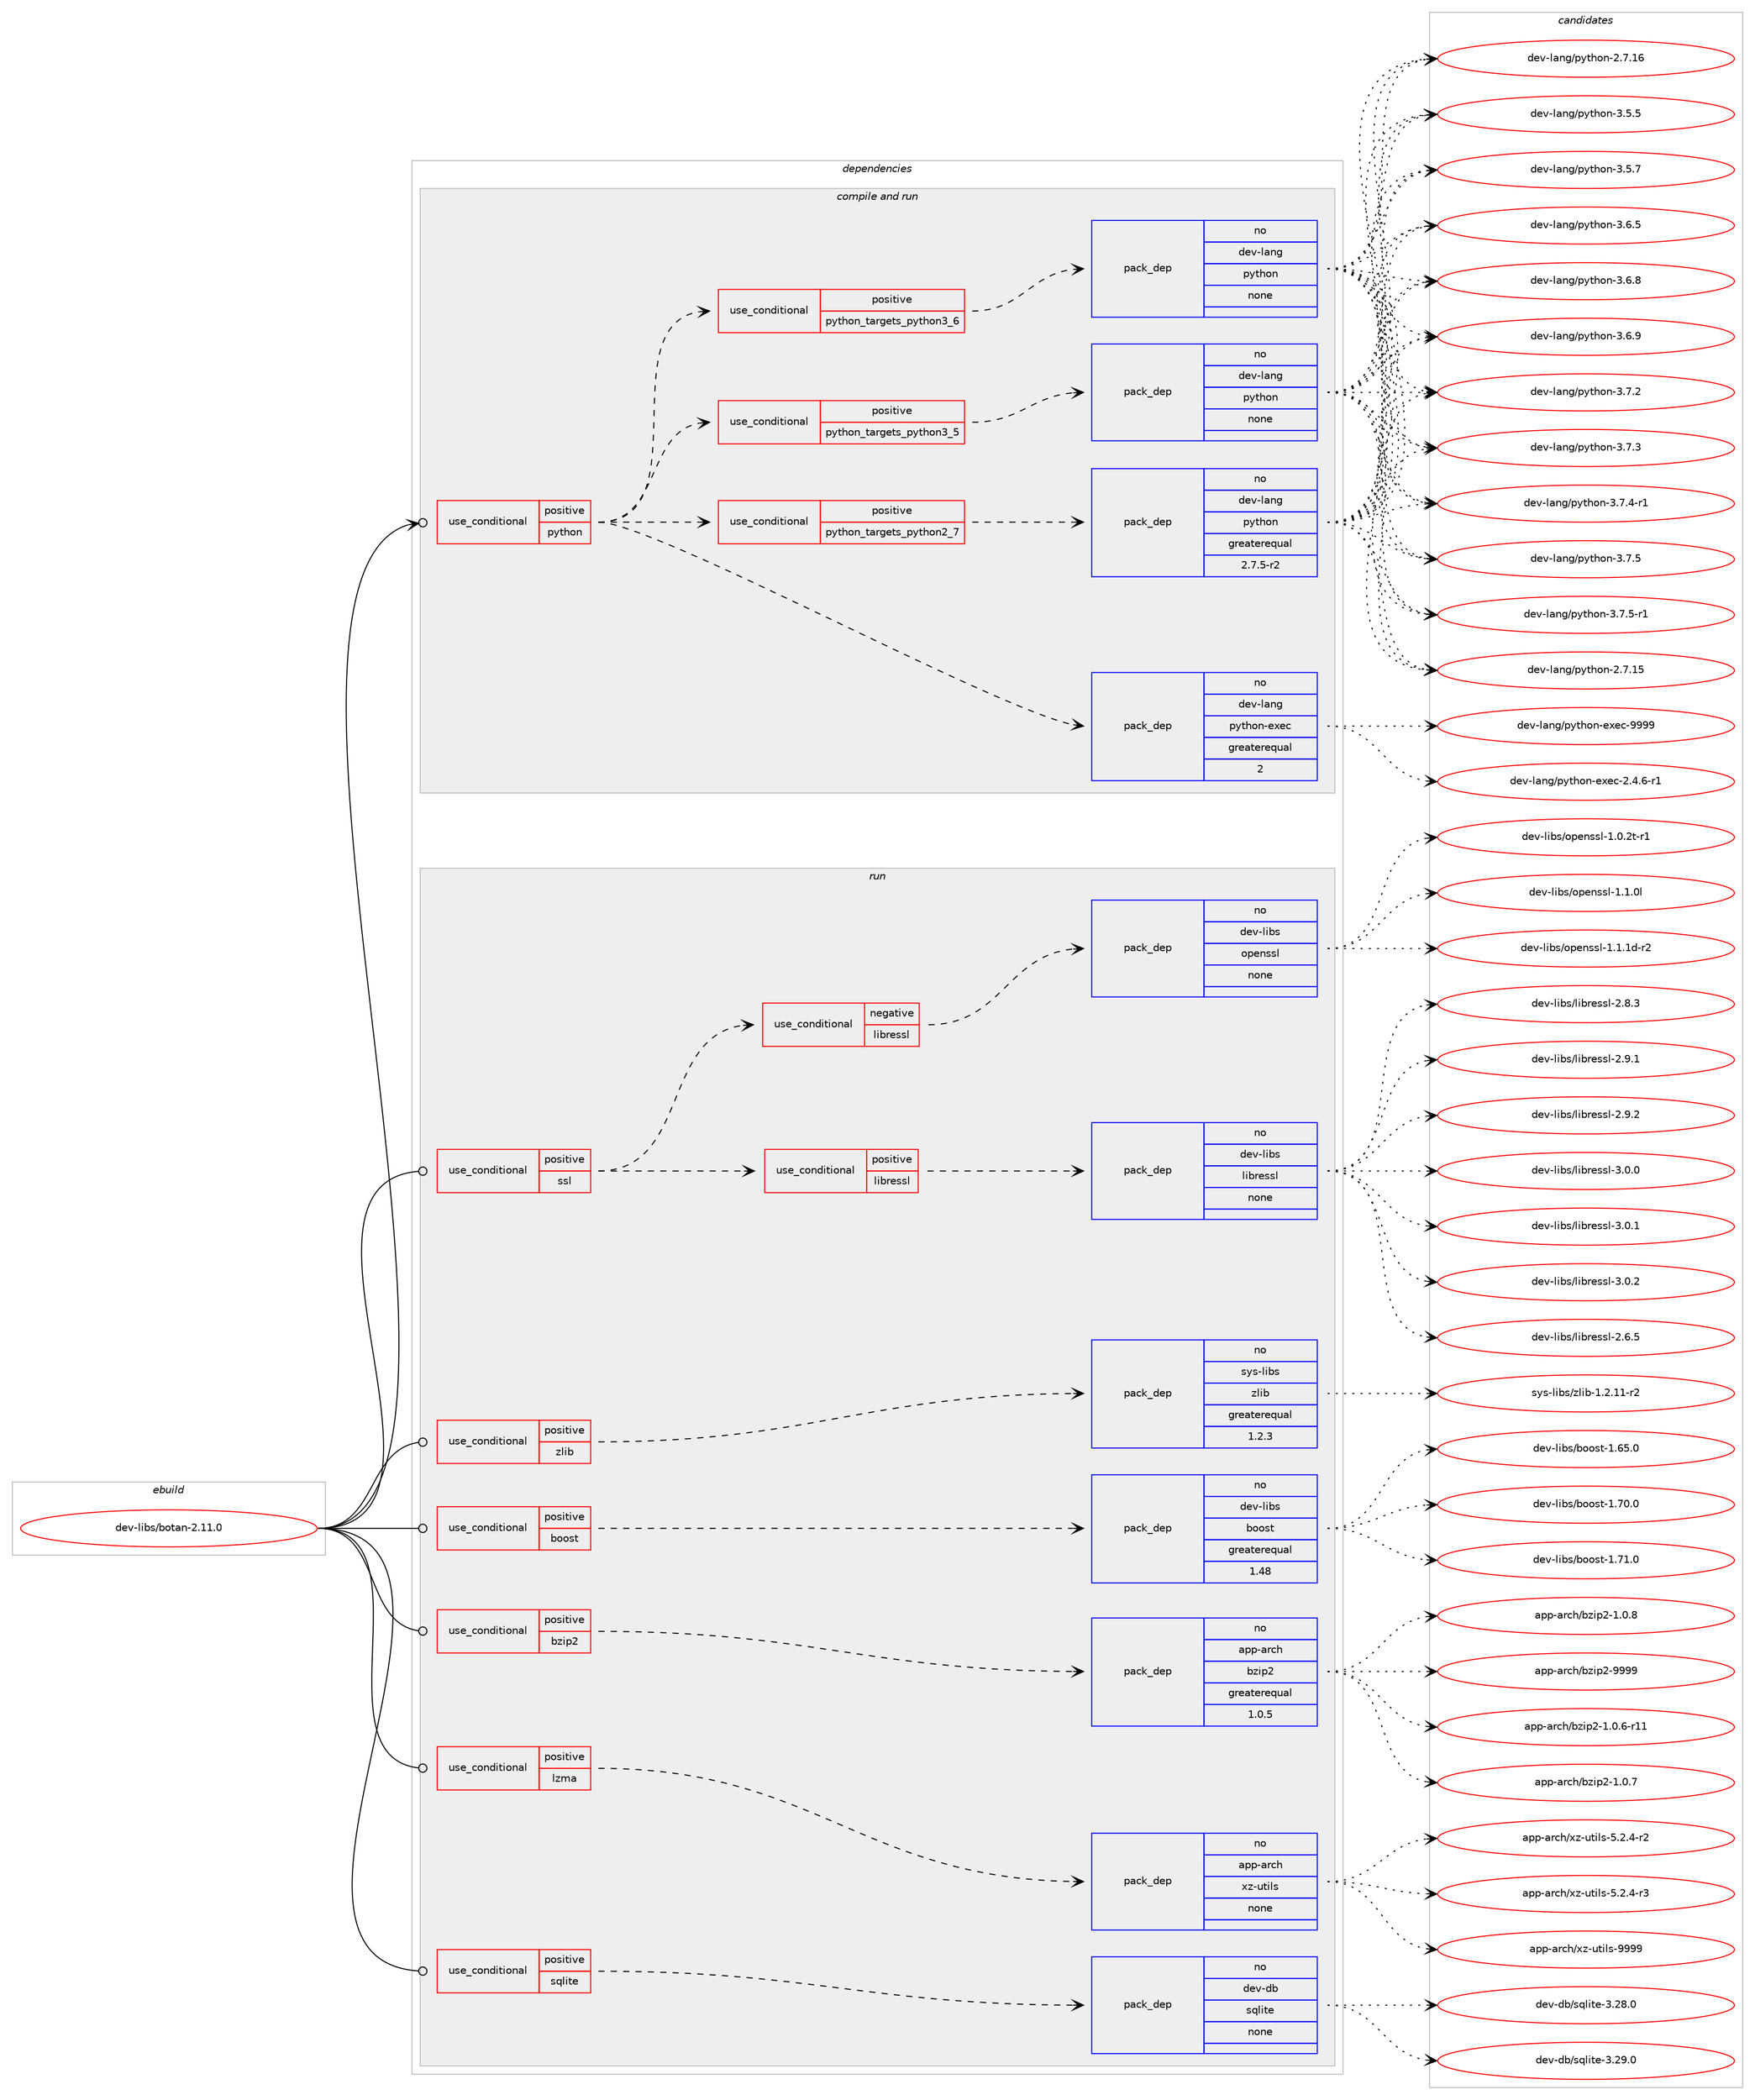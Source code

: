 digraph prolog {

# *************
# Graph options
# *************

newrank=true;
concentrate=true;
compound=true;
graph [rankdir=LR,fontname=Helvetica,fontsize=10,ranksep=1.5];#, ranksep=2.5, nodesep=0.2];
edge  [arrowhead=vee];
node  [fontname=Helvetica,fontsize=10];

# **********
# The ebuild
# **********

subgraph cluster_leftcol {
color=gray;
rank=same;
label=<<i>ebuild</i>>;
id [label="dev-libs/botan-2.11.0", color=red, width=4, href="../dev-libs/botan-2.11.0.svg"];
}

# ****************
# The dependencies
# ****************

subgraph cluster_midcol {
color=gray;
label=<<i>dependencies</i>>;
subgraph cluster_compile {
fillcolor="#eeeeee";
style=filled;
label=<<i>compile</i>>;
}
subgraph cluster_compileandrun {
fillcolor="#eeeeee";
style=filled;
label=<<i>compile and run</i>>;
subgraph cond131157 {
dependency562913 [label=<<TABLE BORDER="0" CELLBORDER="1" CELLSPACING="0" CELLPADDING="4"><TR><TD ROWSPAN="3" CELLPADDING="10">use_conditional</TD></TR><TR><TD>positive</TD></TR><TR><TD>python</TD></TR></TABLE>>, shape=none, color=red];
subgraph cond131158 {
dependency562914 [label=<<TABLE BORDER="0" CELLBORDER="1" CELLSPACING="0" CELLPADDING="4"><TR><TD ROWSPAN="3" CELLPADDING="10">use_conditional</TD></TR><TR><TD>positive</TD></TR><TR><TD>python_targets_python2_7</TD></TR></TABLE>>, shape=none, color=red];
subgraph pack420391 {
dependency562915 [label=<<TABLE BORDER="0" CELLBORDER="1" CELLSPACING="0" CELLPADDING="4" WIDTH="220"><TR><TD ROWSPAN="6" CELLPADDING="30">pack_dep</TD></TR><TR><TD WIDTH="110">no</TD></TR><TR><TD>dev-lang</TD></TR><TR><TD>python</TD></TR><TR><TD>greaterequal</TD></TR><TR><TD>2.7.5-r2</TD></TR></TABLE>>, shape=none, color=blue];
}
dependency562914:e -> dependency562915:w [weight=20,style="dashed",arrowhead="vee"];
}
dependency562913:e -> dependency562914:w [weight=20,style="dashed",arrowhead="vee"];
subgraph cond131159 {
dependency562916 [label=<<TABLE BORDER="0" CELLBORDER="1" CELLSPACING="0" CELLPADDING="4"><TR><TD ROWSPAN="3" CELLPADDING="10">use_conditional</TD></TR><TR><TD>positive</TD></TR><TR><TD>python_targets_python3_5</TD></TR></TABLE>>, shape=none, color=red];
subgraph pack420392 {
dependency562917 [label=<<TABLE BORDER="0" CELLBORDER="1" CELLSPACING="0" CELLPADDING="4" WIDTH="220"><TR><TD ROWSPAN="6" CELLPADDING="30">pack_dep</TD></TR><TR><TD WIDTH="110">no</TD></TR><TR><TD>dev-lang</TD></TR><TR><TD>python</TD></TR><TR><TD>none</TD></TR><TR><TD></TD></TR></TABLE>>, shape=none, color=blue];
}
dependency562916:e -> dependency562917:w [weight=20,style="dashed",arrowhead="vee"];
}
dependency562913:e -> dependency562916:w [weight=20,style="dashed",arrowhead="vee"];
subgraph cond131160 {
dependency562918 [label=<<TABLE BORDER="0" CELLBORDER="1" CELLSPACING="0" CELLPADDING="4"><TR><TD ROWSPAN="3" CELLPADDING="10">use_conditional</TD></TR><TR><TD>positive</TD></TR><TR><TD>python_targets_python3_6</TD></TR></TABLE>>, shape=none, color=red];
subgraph pack420393 {
dependency562919 [label=<<TABLE BORDER="0" CELLBORDER="1" CELLSPACING="0" CELLPADDING="4" WIDTH="220"><TR><TD ROWSPAN="6" CELLPADDING="30">pack_dep</TD></TR><TR><TD WIDTH="110">no</TD></TR><TR><TD>dev-lang</TD></TR><TR><TD>python</TD></TR><TR><TD>none</TD></TR><TR><TD></TD></TR></TABLE>>, shape=none, color=blue];
}
dependency562918:e -> dependency562919:w [weight=20,style="dashed",arrowhead="vee"];
}
dependency562913:e -> dependency562918:w [weight=20,style="dashed",arrowhead="vee"];
subgraph pack420394 {
dependency562920 [label=<<TABLE BORDER="0" CELLBORDER="1" CELLSPACING="0" CELLPADDING="4" WIDTH="220"><TR><TD ROWSPAN="6" CELLPADDING="30">pack_dep</TD></TR><TR><TD WIDTH="110">no</TD></TR><TR><TD>dev-lang</TD></TR><TR><TD>python-exec</TD></TR><TR><TD>greaterequal</TD></TR><TR><TD>2</TD></TR></TABLE>>, shape=none, color=blue];
}
dependency562913:e -> dependency562920:w [weight=20,style="dashed",arrowhead="vee"];
}
id:e -> dependency562913:w [weight=20,style="solid",arrowhead="odotvee"];
}
subgraph cluster_run {
fillcolor="#eeeeee";
style=filled;
label=<<i>run</i>>;
subgraph cond131161 {
dependency562921 [label=<<TABLE BORDER="0" CELLBORDER="1" CELLSPACING="0" CELLPADDING="4"><TR><TD ROWSPAN="3" CELLPADDING="10">use_conditional</TD></TR><TR><TD>positive</TD></TR><TR><TD>boost</TD></TR></TABLE>>, shape=none, color=red];
subgraph pack420395 {
dependency562922 [label=<<TABLE BORDER="0" CELLBORDER="1" CELLSPACING="0" CELLPADDING="4" WIDTH="220"><TR><TD ROWSPAN="6" CELLPADDING="30">pack_dep</TD></TR><TR><TD WIDTH="110">no</TD></TR><TR><TD>dev-libs</TD></TR><TR><TD>boost</TD></TR><TR><TD>greaterequal</TD></TR><TR><TD>1.48</TD></TR></TABLE>>, shape=none, color=blue];
}
dependency562921:e -> dependency562922:w [weight=20,style="dashed",arrowhead="vee"];
}
id:e -> dependency562921:w [weight=20,style="solid",arrowhead="odot"];
subgraph cond131162 {
dependency562923 [label=<<TABLE BORDER="0" CELLBORDER="1" CELLSPACING="0" CELLPADDING="4"><TR><TD ROWSPAN="3" CELLPADDING="10">use_conditional</TD></TR><TR><TD>positive</TD></TR><TR><TD>bzip2</TD></TR></TABLE>>, shape=none, color=red];
subgraph pack420396 {
dependency562924 [label=<<TABLE BORDER="0" CELLBORDER="1" CELLSPACING="0" CELLPADDING="4" WIDTH="220"><TR><TD ROWSPAN="6" CELLPADDING="30">pack_dep</TD></TR><TR><TD WIDTH="110">no</TD></TR><TR><TD>app-arch</TD></TR><TR><TD>bzip2</TD></TR><TR><TD>greaterequal</TD></TR><TR><TD>1.0.5</TD></TR></TABLE>>, shape=none, color=blue];
}
dependency562923:e -> dependency562924:w [weight=20,style="dashed",arrowhead="vee"];
}
id:e -> dependency562923:w [weight=20,style="solid",arrowhead="odot"];
subgraph cond131163 {
dependency562925 [label=<<TABLE BORDER="0" CELLBORDER="1" CELLSPACING="0" CELLPADDING="4"><TR><TD ROWSPAN="3" CELLPADDING="10">use_conditional</TD></TR><TR><TD>positive</TD></TR><TR><TD>lzma</TD></TR></TABLE>>, shape=none, color=red];
subgraph pack420397 {
dependency562926 [label=<<TABLE BORDER="0" CELLBORDER="1" CELLSPACING="0" CELLPADDING="4" WIDTH="220"><TR><TD ROWSPAN="6" CELLPADDING="30">pack_dep</TD></TR><TR><TD WIDTH="110">no</TD></TR><TR><TD>app-arch</TD></TR><TR><TD>xz-utils</TD></TR><TR><TD>none</TD></TR><TR><TD></TD></TR></TABLE>>, shape=none, color=blue];
}
dependency562925:e -> dependency562926:w [weight=20,style="dashed",arrowhead="vee"];
}
id:e -> dependency562925:w [weight=20,style="solid",arrowhead="odot"];
subgraph cond131164 {
dependency562927 [label=<<TABLE BORDER="0" CELLBORDER="1" CELLSPACING="0" CELLPADDING="4"><TR><TD ROWSPAN="3" CELLPADDING="10">use_conditional</TD></TR><TR><TD>positive</TD></TR><TR><TD>sqlite</TD></TR></TABLE>>, shape=none, color=red];
subgraph pack420398 {
dependency562928 [label=<<TABLE BORDER="0" CELLBORDER="1" CELLSPACING="0" CELLPADDING="4" WIDTH="220"><TR><TD ROWSPAN="6" CELLPADDING="30">pack_dep</TD></TR><TR><TD WIDTH="110">no</TD></TR><TR><TD>dev-db</TD></TR><TR><TD>sqlite</TD></TR><TR><TD>none</TD></TR><TR><TD></TD></TR></TABLE>>, shape=none, color=blue];
}
dependency562927:e -> dependency562928:w [weight=20,style="dashed",arrowhead="vee"];
}
id:e -> dependency562927:w [weight=20,style="solid",arrowhead="odot"];
subgraph cond131165 {
dependency562929 [label=<<TABLE BORDER="0" CELLBORDER="1" CELLSPACING="0" CELLPADDING="4"><TR><TD ROWSPAN="3" CELLPADDING="10">use_conditional</TD></TR><TR><TD>positive</TD></TR><TR><TD>ssl</TD></TR></TABLE>>, shape=none, color=red];
subgraph cond131166 {
dependency562930 [label=<<TABLE BORDER="0" CELLBORDER="1" CELLSPACING="0" CELLPADDING="4"><TR><TD ROWSPAN="3" CELLPADDING="10">use_conditional</TD></TR><TR><TD>negative</TD></TR><TR><TD>libressl</TD></TR></TABLE>>, shape=none, color=red];
subgraph pack420399 {
dependency562931 [label=<<TABLE BORDER="0" CELLBORDER="1" CELLSPACING="0" CELLPADDING="4" WIDTH="220"><TR><TD ROWSPAN="6" CELLPADDING="30">pack_dep</TD></TR><TR><TD WIDTH="110">no</TD></TR><TR><TD>dev-libs</TD></TR><TR><TD>openssl</TD></TR><TR><TD>none</TD></TR><TR><TD></TD></TR></TABLE>>, shape=none, color=blue];
}
dependency562930:e -> dependency562931:w [weight=20,style="dashed",arrowhead="vee"];
}
dependency562929:e -> dependency562930:w [weight=20,style="dashed",arrowhead="vee"];
subgraph cond131167 {
dependency562932 [label=<<TABLE BORDER="0" CELLBORDER="1" CELLSPACING="0" CELLPADDING="4"><TR><TD ROWSPAN="3" CELLPADDING="10">use_conditional</TD></TR><TR><TD>positive</TD></TR><TR><TD>libressl</TD></TR></TABLE>>, shape=none, color=red];
subgraph pack420400 {
dependency562933 [label=<<TABLE BORDER="0" CELLBORDER="1" CELLSPACING="0" CELLPADDING="4" WIDTH="220"><TR><TD ROWSPAN="6" CELLPADDING="30">pack_dep</TD></TR><TR><TD WIDTH="110">no</TD></TR><TR><TD>dev-libs</TD></TR><TR><TD>libressl</TD></TR><TR><TD>none</TD></TR><TR><TD></TD></TR></TABLE>>, shape=none, color=blue];
}
dependency562932:e -> dependency562933:w [weight=20,style="dashed",arrowhead="vee"];
}
dependency562929:e -> dependency562932:w [weight=20,style="dashed",arrowhead="vee"];
}
id:e -> dependency562929:w [weight=20,style="solid",arrowhead="odot"];
subgraph cond131168 {
dependency562934 [label=<<TABLE BORDER="0" CELLBORDER="1" CELLSPACING="0" CELLPADDING="4"><TR><TD ROWSPAN="3" CELLPADDING="10">use_conditional</TD></TR><TR><TD>positive</TD></TR><TR><TD>zlib</TD></TR></TABLE>>, shape=none, color=red];
subgraph pack420401 {
dependency562935 [label=<<TABLE BORDER="0" CELLBORDER="1" CELLSPACING="0" CELLPADDING="4" WIDTH="220"><TR><TD ROWSPAN="6" CELLPADDING="30">pack_dep</TD></TR><TR><TD WIDTH="110">no</TD></TR><TR><TD>sys-libs</TD></TR><TR><TD>zlib</TD></TR><TR><TD>greaterequal</TD></TR><TR><TD>1.2.3</TD></TR></TABLE>>, shape=none, color=blue];
}
dependency562934:e -> dependency562935:w [weight=20,style="dashed",arrowhead="vee"];
}
id:e -> dependency562934:w [weight=20,style="solid",arrowhead="odot"];
}
}

# **************
# The candidates
# **************

subgraph cluster_choices {
rank=same;
color=gray;
label=<<i>candidates</i>>;

subgraph choice420391 {
color=black;
nodesep=1;
choice10010111845108971101034711212111610411111045504655464953 [label="dev-lang/python-2.7.15", color=red, width=4,href="../dev-lang/python-2.7.15.svg"];
choice10010111845108971101034711212111610411111045504655464954 [label="dev-lang/python-2.7.16", color=red, width=4,href="../dev-lang/python-2.7.16.svg"];
choice100101118451089711010347112121116104111110455146534653 [label="dev-lang/python-3.5.5", color=red, width=4,href="../dev-lang/python-3.5.5.svg"];
choice100101118451089711010347112121116104111110455146534655 [label="dev-lang/python-3.5.7", color=red, width=4,href="../dev-lang/python-3.5.7.svg"];
choice100101118451089711010347112121116104111110455146544653 [label="dev-lang/python-3.6.5", color=red, width=4,href="../dev-lang/python-3.6.5.svg"];
choice100101118451089711010347112121116104111110455146544656 [label="dev-lang/python-3.6.8", color=red, width=4,href="../dev-lang/python-3.6.8.svg"];
choice100101118451089711010347112121116104111110455146544657 [label="dev-lang/python-3.6.9", color=red, width=4,href="../dev-lang/python-3.6.9.svg"];
choice100101118451089711010347112121116104111110455146554650 [label="dev-lang/python-3.7.2", color=red, width=4,href="../dev-lang/python-3.7.2.svg"];
choice100101118451089711010347112121116104111110455146554651 [label="dev-lang/python-3.7.3", color=red, width=4,href="../dev-lang/python-3.7.3.svg"];
choice1001011184510897110103471121211161041111104551465546524511449 [label="dev-lang/python-3.7.4-r1", color=red, width=4,href="../dev-lang/python-3.7.4-r1.svg"];
choice100101118451089711010347112121116104111110455146554653 [label="dev-lang/python-3.7.5", color=red, width=4,href="../dev-lang/python-3.7.5.svg"];
choice1001011184510897110103471121211161041111104551465546534511449 [label="dev-lang/python-3.7.5-r1", color=red, width=4,href="../dev-lang/python-3.7.5-r1.svg"];
dependency562915:e -> choice10010111845108971101034711212111610411111045504655464953:w [style=dotted,weight="100"];
dependency562915:e -> choice10010111845108971101034711212111610411111045504655464954:w [style=dotted,weight="100"];
dependency562915:e -> choice100101118451089711010347112121116104111110455146534653:w [style=dotted,weight="100"];
dependency562915:e -> choice100101118451089711010347112121116104111110455146534655:w [style=dotted,weight="100"];
dependency562915:e -> choice100101118451089711010347112121116104111110455146544653:w [style=dotted,weight="100"];
dependency562915:e -> choice100101118451089711010347112121116104111110455146544656:w [style=dotted,weight="100"];
dependency562915:e -> choice100101118451089711010347112121116104111110455146544657:w [style=dotted,weight="100"];
dependency562915:e -> choice100101118451089711010347112121116104111110455146554650:w [style=dotted,weight="100"];
dependency562915:e -> choice100101118451089711010347112121116104111110455146554651:w [style=dotted,weight="100"];
dependency562915:e -> choice1001011184510897110103471121211161041111104551465546524511449:w [style=dotted,weight="100"];
dependency562915:e -> choice100101118451089711010347112121116104111110455146554653:w [style=dotted,weight="100"];
dependency562915:e -> choice1001011184510897110103471121211161041111104551465546534511449:w [style=dotted,weight="100"];
}
subgraph choice420392 {
color=black;
nodesep=1;
choice10010111845108971101034711212111610411111045504655464953 [label="dev-lang/python-2.7.15", color=red, width=4,href="../dev-lang/python-2.7.15.svg"];
choice10010111845108971101034711212111610411111045504655464954 [label="dev-lang/python-2.7.16", color=red, width=4,href="../dev-lang/python-2.7.16.svg"];
choice100101118451089711010347112121116104111110455146534653 [label="dev-lang/python-3.5.5", color=red, width=4,href="../dev-lang/python-3.5.5.svg"];
choice100101118451089711010347112121116104111110455146534655 [label="dev-lang/python-3.5.7", color=red, width=4,href="../dev-lang/python-3.5.7.svg"];
choice100101118451089711010347112121116104111110455146544653 [label="dev-lang/python-3.6.5", color=red, width=4,href="../dev-lang/python-3.6.5.svg"];
choice100101118451089711010347112121116104111110455146544656 [label="dev-lang/python-3.6.8", color=red, width=4,href="../dev-lang/python-3.6.8.svg"];
choice100101118451089711010347112121116104111110455146544657 [label="dev-lang/python-3.6.9", color=red, width=4,href="../dev-lang/python-3.6.9.svg"];
choice100101118451089711010347112121116104111110455146554650 [label="dev-lang/python-3.7.2", color=red, width=4,href="../dev-lang/python-3.7.2.svg"];
choice100101118451089711010347112121116104111110455146554651 [label="dev-lang/python-3.7.3", color=red, width=4,href="../dev-lang/python-3.7.3.svg"];
choice1001011184510897110103471121211161041111104551465546524511449 [label="dev-lang/python-3.7.4-r1", color=red, width=4,href="../dev-lang/python-3.7.4-r1.svg"];
choice100101118451089711010347112121116104111110455146554653 [label="dev-lang/python-3.7.5", color=red, width=4,href="../dev-lang/python-3.7.5.svg"];
choice1001011184510897110103471121211161041111104551465546534511449 [label="dev-lang/python-3.7.5-r1", color=red, width=4,href="../dev-lang/python-3.7.5-r1.svg"];
dependency562917:e -> choice10010111845108971101034711212111610411111045504655464953:w [style=dotted,weight="100"];
dependency562917:e -> choice10010111845108971101034711212111610411111045504655464954:w [style=dotted,weight="100"];
dependency562917:e -> choice100101118451089711010347112121116104111110455146534653:w [style=dotted,weight="100"];
dependency562917:e -> choice100101118451089711010347112121116104111110455146534655:w [style=dotted,weight="100"];
dependency562917:e -> choice100101118451089711010347112121116104111110455146544653:w [style=dotted,weight="100"];
dependency562917:e -> choice100101118451089711010347112121116104111110455146544656:w [style=dotted,weight="100"];
dependency562917:e -> choice100101118451089711010347112121116104111110455146544657:w [style=dotted,weight="100"];
dependency562917:e -> choice100101118451089711010347112121116104111110455146554650:w [style=dotted,weight="100"];
dependency562917:e -> choice100101118451089711010347112121116104111110455146554651:w [style=dotted,weight="100"];
dependency562917:e -> choice1001011184510897110103471121211161041111104551465546524511449:w [style=dotted,weight="100"];
dependency562917:e -> choice100101118451089711010347112121116104111110455146554653:w [style=dotted,weight="100"];
dependency562917:e -> choice1001011184510897110103471121211161041111104551465546534511449:w [style=dotted,weight="100"];
}
subgraph choice420393 {
color=black;
nodesep=1;
choice10010111845108971101034711212111610411111045504655464953 [label="dev-lang/python-2.7.15", color=red, width=4,href="../dev-lang/python-2.7.15.svg"];
choice10010111845108971101034711212111610411111045504655464954 [label="dev-lang/python-2.7.16", color=red, width=4,href="../dev-lang/python-2.7.16.svg"];
choice100101118451089711010347112121116104111110455146534653 [label="dev-lang/python-3.5.5", color=red, width=4,href="../dev-lang/python-3.5.5.svg"];
choice100101118451089711010347112121116104111110455146534655 [label="dev-lang/python-3.5.7", color=red, width=4,href="../dev-lang/python-3.5.7.svg"];
choice100101118451089711010347112121116104111110455146544653 [label="dev-lang/python-3.6.5", color=red, width=4,href="../dev-lang/python-3.6.5.svg"];
choice100101118451089711010347112121116104111110455146544656 [label="dev-lang/python-3.6.8", color=red, width=4,href="../dev-lang/python-3.6.8.svg"];
choice100101118451089711010347112121116104111110455146544657 [label="dev-lang/python-3.6.9", color=red, width=4,href="../dev-lang/python-3.6.9.svg"];
choice100101118451089711010347112121116104111110455146554650 [label="dev-lang/python-3.7.2", color=red, width=4,href="../dev-lang/python-3.7.2.svg"];
choice100101118451089711010347112121116104111110455146554651 [label="dev-lang/python-3.7.3", color=red, width=4,href="../dev-lang/python-3.7.3.svg"];
choice1001011184510897110103471121211161041111104551465546524511449 [label="dev-lang/python-3.7.4-r1", color=red, width=4,href="../dev-lang/python-3.7.4-r1.svg"];
choice100101118451089711010347112121116104111110455146554653 [label="dev-lang/python-3.7.5", color=red, width=4,href="../dev-lang/python-3.7.5.svg"];
choice1001011184510897110103471121211161041111104551465546534511449 [label="dev-lang/python-3.7.5-r1", color=red, width=4,href="../dev-lang/python-3.7.5-r1.svg"];
dependency562919:e -> choice10010111845108971101034711212111610411111045504655464953:w [style=dotted,weight="100"];
dependency562919:e -> choice10010111845108971101034711212111610411111045504655464954:w [style=dotted,weight="100"];
dependency562919:e -> choice100101118451089711010347112121116104111110455146534653:w [style=dotted,weight="100"];
dependency562919:e -> choice100101118451089711010347112121116104111110455146534655:w [style=dotted,weight="100"];
dependency562919:e -> choice100101118451089711010347112121116104111110455146544653:w [style=dotted,weight="100"];
dependency562919:e -> choice100101118451089711010347112121116104111110455146544656:w [style=dotted,weight="100"];
dependency562919:e -> choice100101118451089711010347112121116104111110455146544657:w [style=dotted,weight="100"];
dependency562919:e -> choice100101118451089711010347112121116104111110455146554650:w [style=dotted,weight="100"];
dependency562919:e -> choice100101118451089711010347112121116104111110455146554651:w [style=dotted,weight="100"];
dependency562919:e -> choice1001011184510897110103471121211161041111104551465546524511449:w [style=dotted,weight="100"];
dependency562919:e -> choice100101118451089711010347112121116104111110455146554653:w [style=dotted,weight="100"];
dependency562919:e -> choice1001011184510897110103471121211161041111104551465546534511449:w [style=dotted,weight="100"];
}
subgraph choice420394 {
color=black;
nodesep=1;
choice10010111845108971101034711212111610411111045101120101994550465246544511449 [label="dev-lang/python-exec-2.4.6-r1", color=red, width=4,href="../dev-lang/python-exec-2.4.6-r1.svg"];
choice10010111845108971101034711212111610411111045101120101994557575757 [label="dev-lang/python-exec-9999", color=red, width=4,href="../dev-lang/python-exec-9999.svg"];
dependency562920:e -> choice10010111845108971101034711212111610411111045101120101994550465246544511449:w [style=dotted,weight="100"];
dependency562920:e -> choice10010111845108971101034711212111610411111045101120101994557575757:w [style=dotted,weight="100"];
}
subgraph choice420395 {
color=black;
nodesep=1;
choice1001011184510810598115479811111111511645494654534648 [label="dev-libs/boost-1.65.0", color=red, width=4,href="../dev-libs/boost-1.65.0.svg"];
choice1001011184510810598115479811111111511645494655484648 [label="dev-libs/boost-1.70.0", color=red, width=4,href="../dev-libs/boost-1.70.0.svg"];
choice1001011184510810598115479811111111511645494655494648 [label="dev-libs/boost-1.71.0", color=red, width=4,href="../dev-libs/boost-1.71.0.svg"];
dependency562922:e -> choice1001011184510810598115479811111111511645494654534648:w [style=dotted,weight="100"];
dependency562922:e -> choice1001011184510810598115479811111111511645494655484648:w [style=dotted,weight="100"];
dependency562922:e -> choice1001011184510810598115479811111111511645494655494648:w [style=dotted,weight="100"];
}
subgraph choice420396 {
color=black;
nodesep=1;
choice97112112459711499104479812210511250454946484654451144949 [label="app-arch/bzip2-1.0.6-r11", color=red, width=4,href="../app-arch/bzip2-1.0.6-r11.svg"];
choice97112112459711499104479812210511250454946484655 [label="app-arch/bzip2-1.0.7", color=red, width=4,href="../app-arch/bzip2-1.0.7.svg"];
choice97112112459711499104479812210511250454946484656 [label="app-arch/bzip2-1.0.8", color=red, width=4,href="../app-arch/bzip2-1.0.8.svg"];
choice971121124597114991044798122105112504557575757 [label="app-arch/bzip2-9999", color=red, width=4,href="../app-arch/bzip2-9999.svg"];
dependency562924:e -> choice97112112459711499104479812210511250454946484654451144949:w [style=dotted,weight="100"];
dependency562924:e -> choice97112112459711499104479812210511250454946484655:w [style=dotted,weight="100"];
dependency562924:e -> choice97112112459711499104479812210511250454946484656:w [style=dotted,weight="100"];
dependency562924:e -> choice971121124597114991044798122105112504557575757:w [style=dotted,weight="100"];
}
subgraph choice420397 {
color=black;
nodesep=1;
choice9711211245971149910447120122451171161051081154553465046524511450 [label="app-arch/xz-utils-5.2.4-r2", color=red, width=4,href="../app-arch/xz-utils-5.2.4-r2.svg"];
choice9711211245971149910447120122451171161051081154553465046524511451 [label="app-arch/xz-utils-5.2.4-r3", color=red, width=4,href="../app-arch/xz-utils-5.2.4-r3.svg"];
choice9711211245971149910447120122451171161051081154557575757 [label="app-arch/xz-utils-9999", color=red, width=4,href="../app-arch/xz-utils-9999.svg"];
dependency562926:e -> choice9711211245971149910447120122451171161051081154553465046524511450:w [style=dotted,weight="100"];
dependency562926:e -> choice9711211245971149910447120122451171161051081154553465046524511451:w [style=dotted,weight="100"];
dependency562926:e -> choice9711211245971149910447120122451171161051081154557575757:w [style=dotted,weight="100"];
}
subgraph choice420398 {
color=black;
nodesep=1;
choice10010111845100984711511310810511610145514650564648 [label="dev-db/sqlite-3.28.0", color=red, width=4,href="../dev-db/sqlite-3.28.0.svg"];
choice10010111845100984711511310810511610145514650574648 [label="dev-db/sqlite-3.29.0", color=red, width=4,href="../dev-db/sqlite-3.29.0.svg"];
dependency562928:e -> choice10010111845100984711511310810511610145514650564648:w [style=dotted,weight="100"];
dependency562928:e -> choice10010111845100984711511310810511610145514650574648:w [style=dotted,weight="100"];
}
subgraph choice420399 {
color=black;
nodesep=1;
choice1001011184510810598115471111121011101151151084549464846501164511449 [label="dev-libs/openssl-1.0.2t-r1", color=red, width=4,href="../dev-libs/openssl-1.0.2t-r1.svg"];
choice100101118451081059811547111112101110115115108454946494648108 [label="dev-libs/openssl-1.1.0l", color=red, width=4,href="../dev-libs/openssl-1.1.0l.svg"];
choice1001011184510810598115471111121011101151151084549464946491004511450 [label="dev-libs/openssl-1.1.1d-r2", color=red, width=4,href="../dev-libs/openssl-1.1.1d-r2.svg"];
dependency562931:e -> choice1001011184510810598115471111121011101151151084549464846501164511449:w [style=dotted,weight="100"];
dependency562931:e -> choice100101118451081059811547111112101110115115108454946494648108:w [style=dotted,weight="100"];
dependency562931:e -> choice1001011184510810598115471111121011101151151084549464946491004511450:w [style=dotted,weight="100"];
}
subgraph choice420400 {
color=black;
nodesep=1;
choice10010111845108105981154710810598114101115115108455046544653 [label="dev-libs/libressl-2.6.5", color=red, width=4,href="../dev-libs/libressl-2.6.5.svg"];
choice10010111845108105981154710810598114101115115108455046564651 [label="dev-libs/libressl-2.8.3", color=red, width=4,href="../dev-libs/libressl-2.8.3.svg"];
choice10010111845108105981154710810598114101115115108455046574649 [label="dev-libs/libressl-2.9.1", color=red, width=4,href="../dev-libs/libressl-2.9.1.svg"];
choice10010111845108105981154710810598114101115115108455046574650 [label="dev-libs/libressl-2.9.2", color=red, width=4,href="../dev-libs/libressl-2.9.2.svg"];
choice10010111845108105981154710810598114101115115108455146484648 [label="dev-libs/libressl-3.0.0", color=red, width=4,href="../dev-libs/libressl-3.0.0.svg"];
choice10010111845108105981154710810598114101115115108455146484649 [label="dev-libs/libressl-3.0.1", color=red, width=4,href="../dev-libs/libressl-3.0.1.svg"];
choice10010111845108105981154710810598114101115115108455146484650 [label="dev-libs/libressl-3.0.2", color=red, width=4,href="../dev-libs/libressl-3.0.2.svg"];
dependency562933:e -> choice10010111845108105981154710810598114101115115108455046544653:w [style=dotted,weight="100"];
dependency562933:e -> choice10010111845108105981154710810598114101115115108455046564651:w [style=dotted,weight="100"];
dependency562933:e -> choice10010111845108105981154710810598114101115115108455046574649:w [style=dotted,weight="100"];
dependency562933:e -> choice10010111845108105981154710810598114101115115108455046574650:w [style=dotted,weight="100"];
dependency562933:e -> choice10010111845108105981154710810598114101115115108455146484648:w [style=dotted,weight="100"];
dependency562933:e -> choice10010111845108105981154710810598114101115115108455146484649:w [style=dotted,weight="100"];
dependency562933:e -> choice10010111845108105981154710810598114101115115108455146484650:w [style=dotted,weight="100"];
}
subgraph choice420401 {
color=black;
nodesep=1;
choice11512111545108105981154712210810598454946504649494511450 [label="sys-libs/zlib-1.2.11-r2", color=red, width=4,href="../sys-libs/zlib-1.2.11-r2.svg"];
dependency562935:e -> choice11512111545108105981154712210810598454946504649494511450:w [style=dotted,weight="100"];
}
}

}
